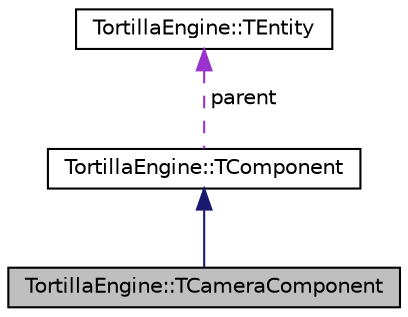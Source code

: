 digraph "TortillaEngine::TCameraComponent"
{
 // LATEX_PDF_SIZE
  edge [fontname="Helvetica",fontsize="10",labelfontname="Helvetica",labelfontsize="10"];
  node [fontname="Helvetica",fontsize="10",shape=record];
  Node1 [label="TortillaEngine::TCameraComponent",height=0.2,width=0.4,color="black", fillcolor="grey75", style="filled", fontcolor="black",tooltip="Camera component."];
  Node2 -> Node1 [dir="back",color="midnightblue",fontsize="10",style="solid",fontname="Helvetica"];
  Node2 [label="TortillaEngine::TComponent",height=0.2,width=0.4,color="black", fillcolor="white", style="filled",URL="$class_tortilla_engine_1_1_t_component.html",tooltip="Base class of every component attached to an entity."];
  Node3 -> Node2 [dir="back",color="darkorchid3",fontsize="10",style="dashed",label=" parent" ,fontname="Helvetica"];
  Node3 [label="TortillaEngine::TEntity",height=0.2,width=0.4,color="black", fillcolor="white", style="filled",URL="$class_tortilla_engine_1_1_t_entity.html",tooltip="An object in the scene."];
}
